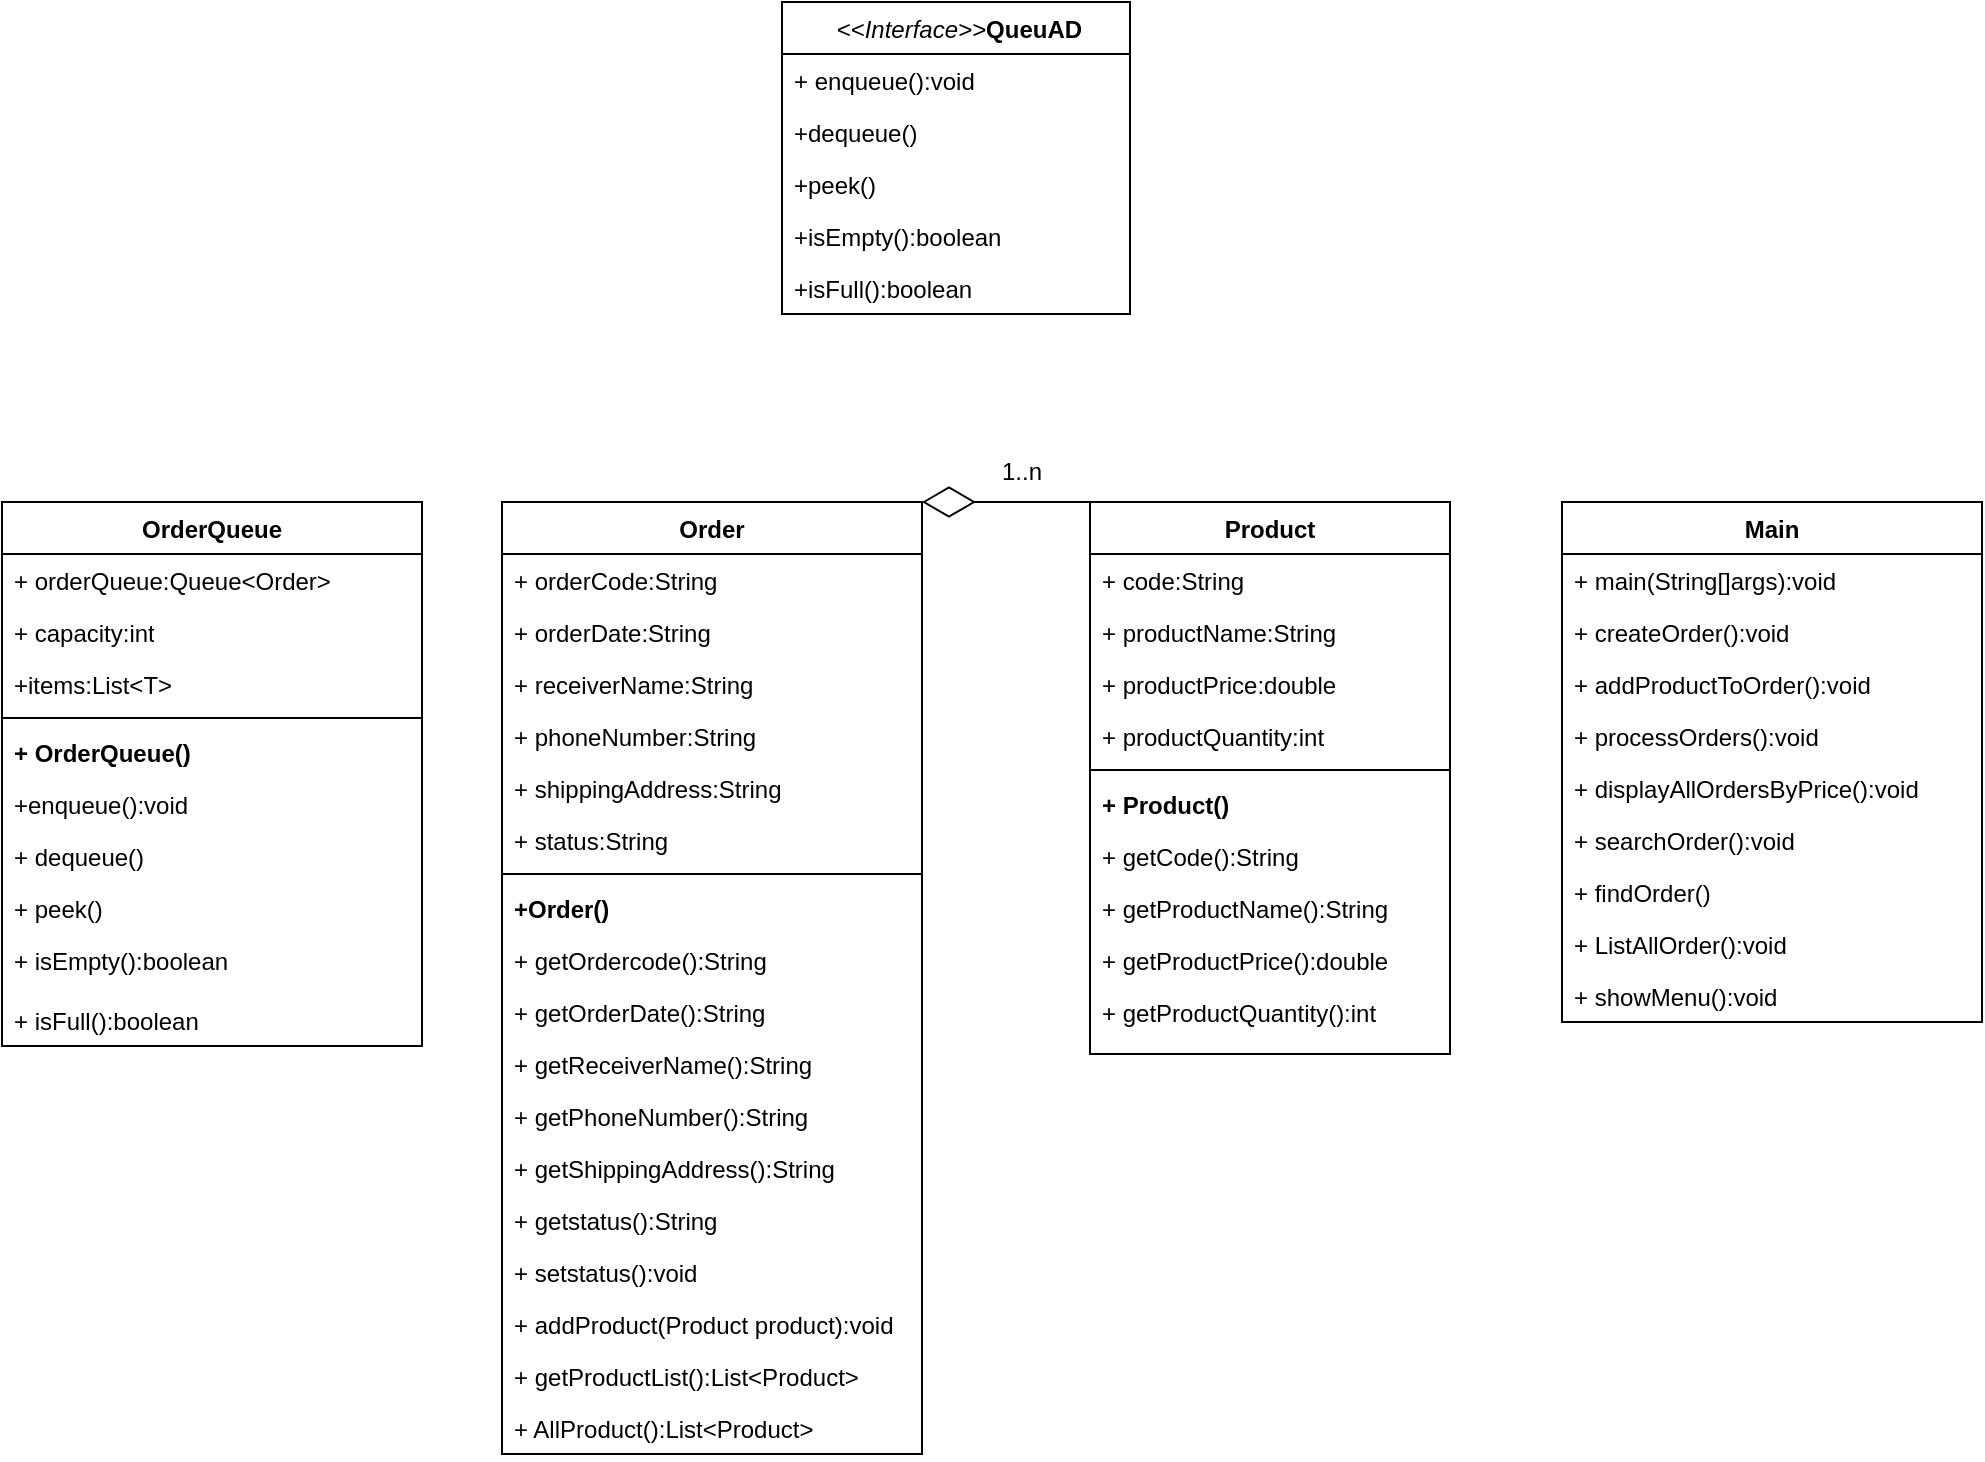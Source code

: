 <mxfile version="22.1.8" type="github">
  <diagram name="Trang-1" id="YmEPMzQXIAMVqNSswdc6">
    <mxGraphModel dx="2062" dy="614" grid="1" gridSize="10" guides="1" tooltips="1" connect="1" arrows="1" fold="1" page="1" pageScale="1" pageWidth="827" pageHeight="1169" math="0" shadow="0">
      <root>
        <mxCell id="0" />
        <mxCell id="1" parent="0" />
        <mxCell id="TkHoTOvifyRZc37jJzjb-2" value="Product" style="swimlane;fontStyle=1;align=center;verticalAlign=top;childLayout=stackLayout;horizontal=1;startSize=26;horizontalStack=0;resizeParent=1;resizeParentMax=0;resizeLast=0;collapsible=1;marginBottom=0;whiteSpace=wrap;html=1;" vertex="1" parent="1">
          <mxGeometry x="324" y="480" width="180" height="276" as="geometry" />
        </mxCell>
        <mxCell id="TkHoTOvifyRZc37jJzjb-3" value="+ code:String" style="text;strokeColor=none;fillColor=none;align=left;verticalAlign=top;spacingLeft=4;spacingRight=4;overflow=hidden;rotatable=0;points=[[0,0.5],[1,0.5]];portConstraint=eastwest;whiteSpace=wrap;html=1;" vertex="1" parent="TkHoTOvifyRZc37jJzjb-2">
          <mxGeometry y="26" width="180" height="26" as="geometry" />
        </mxCell>
        <mxCell id="TkHoTOvifyRZc37jJzjb-20" value="+ productName:String" style="text;strokeColor=none;fillColor=none;align=left;verticalAlign=top;spacingLeft=4;spacingRight=4;overflow=hidden;rotatable=0;points=[[0,0.5],[1,0.5]];portConstraint=eastwest;whiteSpace=wrap;html=1;" vertex="1" parent="TkHoTOvifyRZc37jJzjb-2">
          <mxGeometry y="52" width="180" height="26" as="geometry" />
        </mxCell>
        <mxCell id="TkHoTOvifyRZc37jJzjb-21" value="+ productPrice:double" style="text;strokeColor=none;fillColor=none;align=left;verticalAlign=top;spacingLeft=4;spacingRight=4;overflow=hidden;rotatable=0;points=[[0,0.5],[1,0.5]];portConstraint=eastwest;whiteSpace=wrap;html=1;" vertex="1" parent="TkHoTOvifyRZc37jJzjb-2">
          <mxGeometry y="78" width="180" height="26" as="geometry" />
        </mxCell>
        <mxCell id="TkHoTOvifyRZc37jJzjb-22" value="+ productQuantity:int" style="text;strokeColor=none;fillColor=none;align=left;verticalAlign=top;spacingLeft=4;spacingRight=4;overflow=hidden;rotatable=0;points=[[0,0.5],[1,0.5]];portConstraint=eastwest;whiteSpace=wrap;html=1;" vertex="1" parent="TkHoTOvifyRZc37jJzjb-2">
          <mxGeometry y="104" width="180" height="26" as="geometry" />
        </mxCell>
        <mxCell id="TkHoTOvifyRZc37jJzjb-4" value="" style="line;strokeWidth=1;fillColor=none;align=left;verticalAlign=middle;spacingTop=-1;spacingLeft=3;spacingRight=3;rotatable=0;labelPosition=right;points=[];portConstraint=eastwest;strokeColor=inherit;" vertex="1" parent="TkHoTOvifyRZc37jJzjb-2">
          <mxGeometry y="130" width="180" height="8" as="geometry" />
        </mxCell>
        <mxCell id="TkHoTOvifyRZc37jJzjb-65" value="&lt;b&gt;+ Product()&lt;/b&gt;" style="text;strokeColor=none;fillColor=none;align=left;verticalAlign=top;spacingLeft=4;spacingRight=4;overflow=hidden;rotatable=0;points=[[0,0.5],[1,0.5]];portConstraint=eastwest;whiteSpace=wrap;html=1;" vertex="1" parent="TkHoTOvifyRZc37jJzjb-2">
          <mxGeometry y="138" width="180" height="26" as="geometry" />
        </mxCell>
        <mxCell id="TkHoTOvifyRZc37jJzjb-5" value="+ getCode():String" style="text;strokeColor=none;fillColor=none;align=left;verticalAlign=top;spacingLeft=4;spacingRight=4;overflow=hidden;rotatable=0;points=[[0,0.5],[1,0.5]];portConstraint=eastwest;whiteSpace=wrap;html=1;" vertex="1" parent="TkHoTOvifyRZc37jJzjb-2">
          <mxGeometry y="164" width="180" height="26" as="geometry" />
        </mxCell>
        <mxCell id="TkHoTOvifyRZc37jJzjb-25" value="+ getProductName():String" style="text;strokeColor=none;fillColor=none;align=left;verticalAlign=top;spacingLeft=4;spacingRight=4;overflow=hidden;rotatable=0;points=[[0,0.5],[1,0.5]];portConstraint=eastwest;whiteSpace=wrap;html=1;" vertex="1" parent="TkHoTOvifyRZc37jJzjb-2">
          <mxGeometry y="190" width="180" height="26" as="geometry" />
        </mxCell>
        <mxCell id="TkHoTOvifyRZc37jJzjb-24" value="+ getProductPrice():double" style="text;strokeColor=none;fillColor=none;align=left;verticalAlign=top;spacingLeft=4;spacingRight=4;overflow=hidden;rotatable=0;points=[[0,0.5],[1,0.5]];portConstraint=eastwest;whiteSpace=wrap;html=1;" vertex="1" parent="TkHoTOvifyRZc37jJzjb-2">
          <mxGeometry y="216" width="180" height="26" as="geometry" />
        </mxCell>
        <mxCell id="TkHoTOvifyRZc37jJzjb-23" value="+ getProductQuantity():int" style="text;strokeColor=none;fillColor=none;align=left;verticalAlign=top;spacingLeft=4;spacingRight=4;overflow=hidden;rotatable=0;points=[[0,0.5],[1,0.5]];portConstraint=eastwest;whiteSpace=wrap;html=1;" vertex="1" parent="TkHoTOvifyRZc37jJzjb-2">
          <mxGeometry y="242" width="180" height="34" as="geometry" />
        </mxCell>
        <mxCell id="TkHoTOvifyRZc37jJzjb-6" value="Order" style="swimlane;fontStyle=1;align=center;verticalAlign=top;childLayout=stackLayout;horizontal=1;startSize=26;horizontalStack=0;resizeParent=1;resizeParentMax=0;resizeLast=0;collapsible=1;marginBottom=0;whiteSpace=wrap;html=1;" vertex="1" parent="1">
          <mxGeometry x="30" y="480" width="210" height="476" as="geometry" />
        </mxCell>
        <mxCell id="TkHoTOvifyRZc37jJzjb-7" value="+ orderCode:String" style="text;strokeColor=none;fillColor=none;align=left;verticalAlign=top;spacingLeft=4;spacingRight=4;overflow=hidden;rotatable=0;points=[[0,0.5],[1,0.5]];portConstraint=eastwest;whiteSpace=wrap;html=1;" vertex="1" parent="TkHoTOvifyRZc37jJzjb-6">
          <mxGeometry y="26" width="210" height="26" as="geometry" />
        </mxCell>
        <mxCell id="TkHoTOvifyRZc37jJzjb-29" value="+ orderDate:String" style="text;strokeColor=none;fillColor=none;align=left;verticalAlign=top;spacingLeft=4;spacingRight=4;overflow=hidden;rotatable=0;points=[[0,0.5],[1,0.5]];portConstraint=eastwest;whiteSpace=wrap;html=1;" vertex="1" parent="TkHoTOvifyRZc37jJzjb-6">
          <mxGeometry y="52" width="210" height="26" as="geometry" />
        </mxCell>
        <mxCell id="TkHoTOvifyRZc37jJzjb-28" value="+ receiverName:String" style="text;strokeColor=none;fillColor=none;align=left;verticalAlign=top;spacingLeft=4;spacingRight=4;overflow=hidden;rotatable=0;points=[[0,0.5],[1,0.5]];portConstraint=eastwest;whiteSpace=wrap;html=1;" vertex="1" parent="TkHoTOvifyRZc37jJzjb-6">
          <mxGeometry y="78" width="210" height="26" as="geometry" />
        </mxCell>
        <mxCell id="TkHoTOvifyRZc37jJzjb-30" value="+ phoneNumber:String" style="text;strokeColor=none;fillColor=none;align=left;verticalAlign=top;spacingLeft=4;spacingRight=4;overflow=hidden;rotatable=0;points=[[0,0.5],[1,0.5]];portConstraint=eastwest;whiteSpace=wrap;html=1;" vertex="1" parent="TkHoTOvifyRZc37jJzjb-6">
          <mxGeometry y="104" width="210" height="26" as="geometry" />
        </mxCell>
        <mxCell id="TkHoTOvifyRZc37jJzjb-31" value="+ shippingAddress:String" style="text;strokeColor=none;fillColor=none;align=left;verticalAlign=top;spacingLeft=4;spacingRight=4;overflow=hidden;rotatable=0;points=[[0,0.5],[1,0.5]];portConstraint=eastwest;whiteSpace=wrap;html=1;" vertex="1" parent="TkHoTOvifyRZc37jJzjb-6">
          <mxGeometry y="130" width="210" height="26" as="geometry" />
        </mxCell>
        <mxCell id="TkHoTOvifyRZc37jJzjb-32" value="+ status:String" style="text;strokeColor=none;fillColor=none;align=left;verticalAlign=top;spacingLeft=4;spacingRight=4;overflow=hidden;rotatable=0;points=[[0,0.5],[1,0.5]];portConstraint=eastwest;whiteSpace=wrap;html=1;" vertex="1" parent="TkHoTOvifyRZc37jJzjb-6">
          <mxGeometry y="156" width="210" height="26" as="geometry" />
        </mxCell>
        <mxCell id="TkHoTOvifyRZc37jJzjb-8" value="" style="line;strokeWidth=1;fillColor=none;align=left;verticalAlign=middle;spacingTop=-1;spacingLeft=3;spacingRight=3;rotatable=0;labelPosition=right;points=[];portConstraint=eastwest;strokeColor=inherit;" vertex="1" parent="TkHoTOvifyRZc37jJzjb-6">
          <mxGeometry y="182" width="210" height="8" as="geometry" />
        </mxCell>
        <mxCell id="TkHoTOvifyRZc37jJzjb-66" value="&lt;b&gt;+Order()&lt;/b&gt;" style="text;strokeColor=none;fillColor=none;align=left;verticalAlign=top;spacingLeft=4;spacingRight=4;overflow=hidden;rotatable=0;points=[[0,0.5],[1,0.5]];portConstraint=eastwest;whiteSpace=wrap;html=1;" vertex="1" parent="TkHoTOvifyRZc37jJzjb-6">
          <mxGeometry y="190" width="210" height="26" as="geometry" />
        </mxCell>
        <mxCell id="TkHoTOvifyRZc37jJzjb-9" value="+ getOrdercode():String" style="text;strokeColor=none;fillColor=none;align=left;verticalAlign=top;spacingLeft=4;spacingRight=4;overflow=hidden;rotatable=0;points=[[0,0.5],[1,0.5]];portConstraint=eastwest;whiteSpace=wrap;html=1;" vertex="1" parent="TkHoTOvifyRZc37jJzjb-6">
          <mxGeometry y="216" width="210" height="26" as="geometry" />
        </mxCell>
        <mxCell id="TkHoTOvifyRZc37jJzjb-33" value="+ getOrderDate():String" style="text;strokeColor=none;fillColor=none;align=left;verticalAlign=top;spacingLeft=4;spacingRight=4;overflow=hidden;rotatable=0;points=[[0,0.5],[1,0.5]];portConstraint=eastwest;whiteSpace=wrap;html=1;" vertex="1" parent="TkHoTOvifyRZc37jJzjb-6">
          <mxGeometry y="242" width="210" height="26" as="geometry" />
        </mxCell>
        <mxCell id="TkHoTOvifyRZc37jJzjb-35" value="+ getReceiverName():String" style="text;strokeColor=none;fillColor=none;align=left;verticalAlign=top;spacingLeft=4;spacingRight=4;overflow=hidden;rotatable=0;points=[[0,0.5],[1,0.5]];portConstraint=eastwest;whiteSpace=wrap;html=1;" vertex="1" parent="TkHoTOvifyRZc37jJzjb-6">
          <mxGeometry y="268" width="210" height="26" as="geometry" />
        </mxCell>
        <mxCell id="TkHoTOvifyRZc37jJzjb-36" value="+ getPhoneNumber():String" style="text;strokeColor=none;fillColor=none;align=left;verticalAlign=top;spacingLeft=4;spacingRight=4;overflow=hidden;rotatable=0;points=[[0,0.5],[1,0.5]];portConstraint=eastwest;whiteSpace=wrap;html=1;" vertex="1" parent="TkHoTOvifyRZc37jJzjb-6">
          <mxGeometry y="294" width="210" height="26" as="geometry" />
        </mxCell>
        <mxCell id="TkHoTOvifyRZc37jJzjb-34" value="+ getShippingAddress():String" style="text;strokeColor=none;fillColor=none;align=left;verticalAlign=top;spacingLeft=4;spacingRight=4;overflow=hidden;rotatable=0;points=[[0,0.5],[1,0.5]];portConstraint=eastwest;whiteSpace=wrap;html=1;" vertex="1" parent="TkHoTOvifyRZc37jJzjb-6">
          <mxGeometry y="320" width="210" height="26" as="geometry" />
        </mxCell>
        <mxCell id="TkHoTOvifyRZc37jJzjb-37" value="+ getstatus():String" style="text;strokeColor=none;fillColor=none;align=left;verticalAlign=top;spacingLeft=4;spacingRight=4;overflow=hidden;rotatable=0;points=[[0,0.5],[1,0.5]];portConstraint=eastwest;whiteSpace=wrap;html=1;" vertex="1" parent="TkHoTOvifyRZc37jJzjb-6">
          <mxGeometry y="346" width="210" height="26" as="geometry" />
        </mxCell>
        <mxCell id="TkHoTOvifyRZc37jJzjb-38" value="+ setstatus():void" style="text;strokeColor=none;fillColor=none;align=left;verticalAlign=top;spacingLeft=4;spacingRight=4;overflow=hidden;rotatable=0;points=[[0,0.5],[1,0.5]];portConstraint=eastwest;whiteSpace=wrap;html=1;" vertex="1" parent="TkHoTOvifyRZc37jJzjb-6">
          <mxGeometry y="372" width="210" height="26" as="geometry" />
        </mxCell>
        <mxCell id="TkHoTOvifyRZc37jJzjb-39" value="+ addProduct(Product product):void" style="text;strokeColor=none;fillColor=none;align=left;verticalAlign=top;spacingLeft=4;spacingRight=4;overflow=hidden;rotatable=0;points=[[0,0.5],[1,0.5]];portConstraint=eastwest;whiteSpace=wrap;html=1;" vertex="1" parent="TkHoTOvifyRZc37jJzjb-6">
          <mxGeometry y="398" width="210" height="26" as="geometry" />
        </mxCell>
        <mxCell id="TkHoTOvifyRZc37jJzjb-40" value="+ getProductList():List&amp;lt;Product&amp;gt;" style="text;strokeColor=none;fillColor=none;align=left;verticalAlign=top;spacingLeft=4;spacingRight=4;overflow=hidden;rotatable=0;points=[[0,0.5],[1,0.5]];portConstraint=eastwest;whiteSpace=wrap;html=1;" vertex="1" parent="TkHoTOvifyRZc37jJzjb-6">
          <mxGeometry y="424" width="210" height="26" as="geometry" />
        </mxCell>
        <mxCell id="TkHoTOvifyRZc37jJzjb-41" value="+ AllProduct():List&amp;lt;Product&amp;gt;" style="text;strokeColor=none;fillColor=none;align=left;verticalAlign=top;spacingLeft=4;spacingRight=4;overflow=hidden;rotatable=0;points=[[0,0.5],[1,0.5]];portConstraint=eastwest;whiteSpace=wrap;html=1;" vertex="1" parent="TkHoTOvifyRZc37jJzjb-6">
          <mxGeometry y="450" width="210" height="26" as="geometry" />
        </mxCell>
        <mxCell id="TkHoTOvifyRZc37jJzjb-10" value="OrderQueue" style="swimlane;fontStyle=1;align=center;verticalAlign=top;childLayout=stackLayout;horizontal=1;startSize=26;horizontalStack=0;resizeParent=1;resizeParentMax=0;resizeLast=0;collapsible=1;marginBottom=0;whiteSpace=wrap;html=1;" vertex="1" parent="1">
          <mxGeometry x="-220" y="480" width="210" height="272" as="geometry" />
        </mxCell>
        <mxCell id="TkHoTOvifyRZc37jJzjb-11" value="+ orderQueue:Queue&amp;lt;Order&amp;gt;" style="text;strokeColor=none;fillColor=none;align=left;verticalAlign=top;spacingLeft=4;spacingRight=4;overflow=hidden;rotatable=0;points=[[0,0.5],[1,0.5]];portConstraint=eastwest;whiteSpace=wrap;html=1;" vertex="1" parent="TkHoTOvifyRZc37jJzjb-10">
          <mxGeometry y="26" width="210" height="26" as="geometry" />
        </mxCell>
        <mxCell id="TkHoTOvifyRZc37jJzjb-58" value="+ capacity:int" style="text;strokeColor=none;fillColor=none;align=left;verticalAlign=top;spacingLeft=4;spacingRight=4;overflow=hidden;rotatable=0;points=[[0,0.5],[1,0.5]];portConstraint=eastwest;whiteSpace=wrap;html=1;" vertex="1" parent="TkHoTOvifyRZc37jJzjb-10">
          <mxGeometry y="52" width="210" height="26" as="geometry" />
        </mxCell>
        <mxCell id="TkHoTOvifyRZc37jJzjb-59" value="+items:List&amp;lt;T&amp;gt;" style="text;strokeColor=none;fillColor=none;align=left;verticalAlign=top;spacingLeft=4;spacingRight=4;overflow=hidden;rotatable=0;points=[[0,0.5],[1,0.5]];portConstraint=eastwest;whiteSpace=wrap;html=1;" vertex="1" parent="TkHoTOvifyRZc37jJzjb-10">
          <mxGeometry y="78" width="210" height="26" as="geometry" />
        </mxCell>
        <mxCell id="TkHoTOvifyRZc37jJzjb-12" value="" style="line;strokeWidth=1;fillColor=none;align=left;verticalAlign=middle;spacingTop=-1;spacingLeft=3;spacingRight=3;rotatable=0;labelPosition=right;points=[];portConstraint=eastwest;strokeColor=inherit;" vertex="1" parent="TkHoTOvifyRZc37jJzjb-10">
          <mxGeometry y="104" width="210" height="8" as="geometry" />
        </mxCell>
        <mxCell id="TkHoTOvifyRZc37jJzjb-13" value="&lt;b&gt;+ OrderQueue()&lt;/b&gt;" style="text;strokeColor=none;fillColor=none;align=left;verticalAlign=top;spacingLeft=4;spacingRight=4;overflow=hidden;rotatable=0;points=[[0,0.5],[1,0.5]];portConstraint=eastwest;whiteSpace=wrap;html=1;" vertex="1" parent="TkHoTOvifyRZc37jJzjb-10">
          <mxGeometry y="112" width="210" height="26" as="geometry" />
        </mxCell>
        <mxCell id="TkHoTOvifyRZc37jJzjb-60" value="+enqueue():void" style="text;strokeColor=none;fillColor=none;align=left;verticalAlign=top;spacingLeft=4;spacingRight=4;overflow=hidden;rotatable=0;points=[[0,0.5],[1,0.5]];portConstraint=eastwest;whiteSpace=wrap;html=1;" vertex="1" parent="TkHoTOvifyRZc37jJzjb-10">
          <mxGeometry y="138" width="210" height="26" as="geometry" />
        </mxCell>
        <mxCell id="TkHoTOvifyRZc37jJzjb-62" value="+ dequeue()" style="text;strokeColor=none;fillColor=none;align=left;verticalAlign=top;spacingLeft=4;spacingRight=4;overflow=hidden;rotatable=0;points=[[0,0.5],[1,0.5]];portConstraint=eastwest;whiteSpace=wrap;html=1;" vertex="1" parent="TkHoTOvifyRZc37jJzjb-10">
          <mxGeometry y="164" width="210" height="26" as="geometry" />
        </mxCell>
        <mxCell id="TkHoTOvifyRZc37jJzjb-61" value="+ peek()" style="text;strokeColor=none;fillColor=none;align=left;verticalAlign=top;spacingLeft=4;spacingRight=4;overflow=hidden;rotatable=0;points=[[0,0.5],[1,0.5]];portConstraint=eastwest;whiteSpace=wrap;html=1;" vertex="1" parent="TkHoTOvifyRZc37jJzjb-10">
          <mxGeometry y="190" width="210" height="26" as="geometry" />
        </mxCell>
        <mxCell id="TkHoTOvifyRZc37jJzjb-63" value="+ isEmpty():boolean" style="text;strokeColor=none;fillColor=none;align=left;verticalAlign=top;spacingLeft=4;spacingRight=4;overflow=hidden;rotatable=0;points=[[0,0.5],[1,0.5]];portConstraint=eastwest;whiteSpace=wrap;html=1;" vertex="1" parent="TkHoTOvifyRZc37jJzjb-10">
          <mxGeometry y="216" width="210" height="30" as="geometry" />
        </mxCell>
        <mxCell id="TkHoTOvifyRZc37jJzjb-64" value="+ isFull():boolean" style="text;strokeColor=none;fillColor=none;align=left;verticalAlign=top;spacingLeft=4;spacingRight=4;overflow=hidden;rotatable=0;points=[[0,0.5],[1,0.5]];portConstraint=eastwest;whiteSpace=wrap;html=1;" vertex="1" parent="TkHoTOvifyRZc37jJzjb-10">
          <mxGeometry y="246" width="210" height="26" as="geometry" />
        </mxCell>
        <mxCell id="TkHoTOvifyRZc37jJzjb-14" value="Main" style="swimlane;fontStyle=1;align=center;verticalAlign=top;childLayout=stackLayout;horizontal=1;startSize=26;horizontalStack=0;resizeParent=1;resizeParentMax=0;resizeLast=0;collapsible=1;marginBottom=0;whiteSpace=wrap;html=1;" vertex="1" parent="1">
          <mxGeometry x="560" y="480" width="210" height="260" as="geometry" />
        </mxCell>
        <mxCell id="TkHoTOvifyRZc37jJzjb-67" value="+ main(String[]args):void" style="text;strokeColor=none;fillColor=none;align=left;verticalAlign=top;spacingLeft=4;spacingRight=4;overflow=hidden;rotatable=0;points=[[0,0.5],[1,0.5]];portConstraint=eastwest;whiteSpace=wrap;html=1;" vertex="1" parent="TkHoTOvifyRZc37jJzjb-14">
          <mxGeometry y="26" width="210" height="26" as="geometry" />
        </mxCell>
        <mxCell id="TkHoTOvifyRZc37jJzjb-68" value="+ createOrder():void" style="text;strokeColor=none;fillColor=none;align=left;verticalAlign=top;spacingLeft=4;spacingRight=4;overflow=hidden;rotatable=0;points=[[0,0.5],[1,0.5]];portConstraint=eastwest;whiteSpace=wrap;html=1;" vertex="1" parent="TkHoTOvifyRZc37jJzjb-14">
          <mxGeometry y="52" width="210" height="26" as="geometry" />
        </mxCell>
        <mxCell id="TkHoTOvifyRZc37jJzjb-70" value="+ addProductToOrder():void" style="text;strokeColor=none;fillColor=none;align=left;verticalAlign=top;spacingLeft=4;spacingRight=4;overflow=hidden;rotatable=0;points=[[0,0.5],[1,0.5]];portConstraint=eastwest;whiteSpace=wrap;html=1;" vertex="1" parent="TkHoTOvifyRZc37jJzjb-14">
          <mxGeometry y="78" width="210" height="26" as="geometry" />
        </mxCell>
        <mxCell id="TkHoTOvifyRZc37jJzjb-71" value="+ processOrders():void" style="text;strokeColor=none;fillColor=none;align=left;verticalAlign=top;spacingLeft=4;spacingRight=4;overflow=hidden;rotatable=0;points=[[0,0.5],[1,0.5]];portConstraint=eastwest;whiteSpace=wrap;html=1;" vertex="1" parent="TkHoTOvifyRZc37jJzjb-14">
          <mxGeometry y="104" width="210" height="26" as="geometry" />
        </mxCell>
        <mxCell id="TkHoTOvifyRZc37jJzjb-72" value="+ displayAllOrdersByPrice():void" style="text;strokeColor=none;fillColor=none;align=left;verticalAlign=top;spacingLeft=4;spacingRight=4;overflow=hidden;rotatable=0;points=[[0,0.5],[1,0.5]];portConstraint=eastwest;whiteSpace=wrap;html=1;" vertex="1" parent="TkHoTOvifyRZc37jJzjb-14">
          <mxGeometry y="130" width="210" height="26" as="geometry" />
        </mxCell>
        <mxCell id="TkHoTOvifyRZc37jJzjb-69" value="+ searchOrder():void" style="text;strokeColor=none;fillColor=none;align=left;verticalAlign=top;spacingLeft=4;spacingRight=4;overflow=hidden;rotatable=0;points=[[0,0.5],[1,0.5]];portConstraint=eastwest;whiteSpace=wrap;html=1;" vertex="1" parent="TkHoTOvifyRZc37jJzjb-14">
          <mxGeometry y="156" width="210" height="26" as="geometry" />
        </mxCell>
        <mxCell id="TkHoTOvifyRZc37jJzjb-73" value="+ findOrder()" style="text;strokeColor=none;fillColor=none;align=left;verticalAlign=top;spacingLeft=4;spacingRight=4;overflow=hidden;rotatable=0;points=[[0,0.5],[1,0.5]];portConstraint=eastwest;whiteSpace=wrap;html=1;" vertex="1" parent="TkHoTOvifyRZc37jJzjb-14">
          <mxGeometry y="182" width="210" height="26" as="geometry" />
        </mxCell>
        <mxCell id="TkHoTOvifyRZc37jJzjb-74" value="+ ListAllOrder():void" style="text;strokeColor=none;fillColor=none;align=left;verticalAlign=top;spacingLeft=4;spacingRight=4;overflow=hidden;rotatable=0;points=[[0,0.5],[1,0.5]];portConstraint=eastwest;whiteSpace=wrap;html=1;" vertex="1" parent="TkHoTOvifyRZc37jJzjb-14">
          <mxGeometry y="208" width="210" height="26" as="geometry" />
        </mxCell>
        <mxCell id="TkHoTOvifyRZc37jJzjb-75" value="+ showMenu():void" style="text;strokeColor=none;fillColor=none;align=left;verticalAlign=top;spacingLeft=4;spacingRight=4;overflow=hidden;rotatable=0;points=[[0,0.5],[1,0.5]];portConstraint=eastwest;whiteSpace=wrap;html=1;" vertex="1" parent="TkHoTOvifyRZc37jJzjb-14">
          <mxGeometry y="234" width="210" height="26" as="geometry" />
        </mxCell>
        <mxCell id="TkHoTOvifyRZc37jJzjb-46" value="&lt;i style=&quot;border-color: var(--border-color); font-weight: 400;&quot;&gt;&amp;nbsp;&amp;lt;&amp;lt;Interface&amp;gt;&amp;gt;&lt;/i&gt;QueuAD" style="swimlane;fontStyle=1;align=center;verticalAlign=top;childLayout=stackLayout;horizontal=1;startSize=26;horizontalStack=0;resizeParent=1;resizeParentMax=0;resizeLast=0;collapsible=1;marginBottom=0;whiteSpace=wrap;html=1;" vertex="1" parent="1">
          <mxGeometry x="170" y="230" width="174" height="156" as="geometry" />
        </mxCell>
        <mxCell id="TkHoTOvifyRZc37jJzjb-49" value="+ enqueue():void" style="text;strokeColor=none;fillColor=none;align=left;verticalAlign=top;spacingLeft=4;spacingRight=4;overflow=hidden;rotatable=0;points=[[0,0.5],[1,0.5]];portConstraint=eastwest;whiteSpace=wrap;html=1;" vertex="1" parent="TkHoTOvifyRZc37jJzjb-46">
          <mxGeometry y="26" width="174" height="26" as="geometry" />
        </mxCell>
        <mxCell id="TkHoTOvifyRZc37jJzjb-51" value="+dequeue()" style="text;strokeColor=none;fillColor=none;align=left;verticalAlign=top;spacingLeft=4;spacingRight=4;overflow=hidden;rotatable=0;points=[[0,0.5],[1,0.5]];portConstraint=eastwest;whiteSpace=wrap;html=1;" vertex="1" parent="TkHoTOvifyRZc37jJzjb-46">
          <mxGeometry y="52" width="174" height="26" as="geometry" />
        </mxCell>
        <mxCell id="TkHoTOvifyRZc37jJzjb-52" value="+peek()" style="text;strokeColor=none;fillColor=none;align=left;verticalAlign=top;spacingLeft=4;spacingRight=4;overflow=hidden;rotatable=0;points=[[0,0.5],[1,0.5]];portConstraint=eastwest;whiteSpace=wrap;html=1;" vertex="1" parent="TkHoTOvifyRZc37jJzjb-46">
          <mxGeometry y="78" width="174" height="26" as="geometry" />
        </mxCell>
        <mxCell id="TkHoTOvifyRZc37jJzjb-54" value="+isEmpty():boolean" style="text;strokeColor=none;fillColor=none;align=left;verticalAlign=top;spacingLeft=4;spacingRight=4;overflow=hidden;rotatable=0;points=[[0,0.5],[1,0.5]];portConstraint=eastwest;whiteSpace=wrap;html=1;" vertex="1" parent="TkHoTOvifyRZc37jJzjb-46">
          <mxGeometry y="104" width="174" height="26" as="geometry" />
        </mxCell>
        <mxCell id="TkHoTOvifyRZc37jJzjb-53" value="+isFull():boolean" style="text;strokeColor=none;fillColor=none;align=left;verticalAlign=top;spacingLeft=4;spacingRight=4;overflow=hidden;rotatable=0;points=[[0,0.5],[1,0.5]];portConstraint=eastwest;whiteSpace=wrap;html=1;" vertex="1" parent="TkHoTOvifyRZc37jJzjb-46">
          <mxGeometry y="130" width="174" height="26" as="geometry" />
        </mxCell>
        <mxCell id="TkHoTOvifyRZc37jJzjb-55" value="" style="endArrow=diamondThin;endFill=0;endSize=24;html=1;rounded=0;exitX=0;exitY=0;exitDx=0;exitDy=0;entryX=1;entryY=0;entryDx=0;entryDy=0;" edge="1" parent="1" source="TkHoTOvifyRZc37jJzjb-2" target="TkHoTOvifyRZc37jJzjb-6">
          <mxGeometry width="160" relative="1" as="geometry">
            <mxPoint x="220" y="320" as="sourcePoint" />
            <mxPoint x="-28" y="318" as="targetPoint" />
          </mxGeometry>
        </mxCell>
        <mxCell id="TkHoTOvifyRZc37jJzjb-56" value="1..n" style="text;html=1;strokeColor=none;fillColor=none;align=center;verticalAlign=middle;whiteSpace=wrap;rounded=0;" vertex="1" parent="1">
          <mxGeometry x="260" y="450" width="60" height="30" as="geometry" />
        </mxCell>
      </root>
    </mxGraphModel>
  </diagram>
</mxfile>
